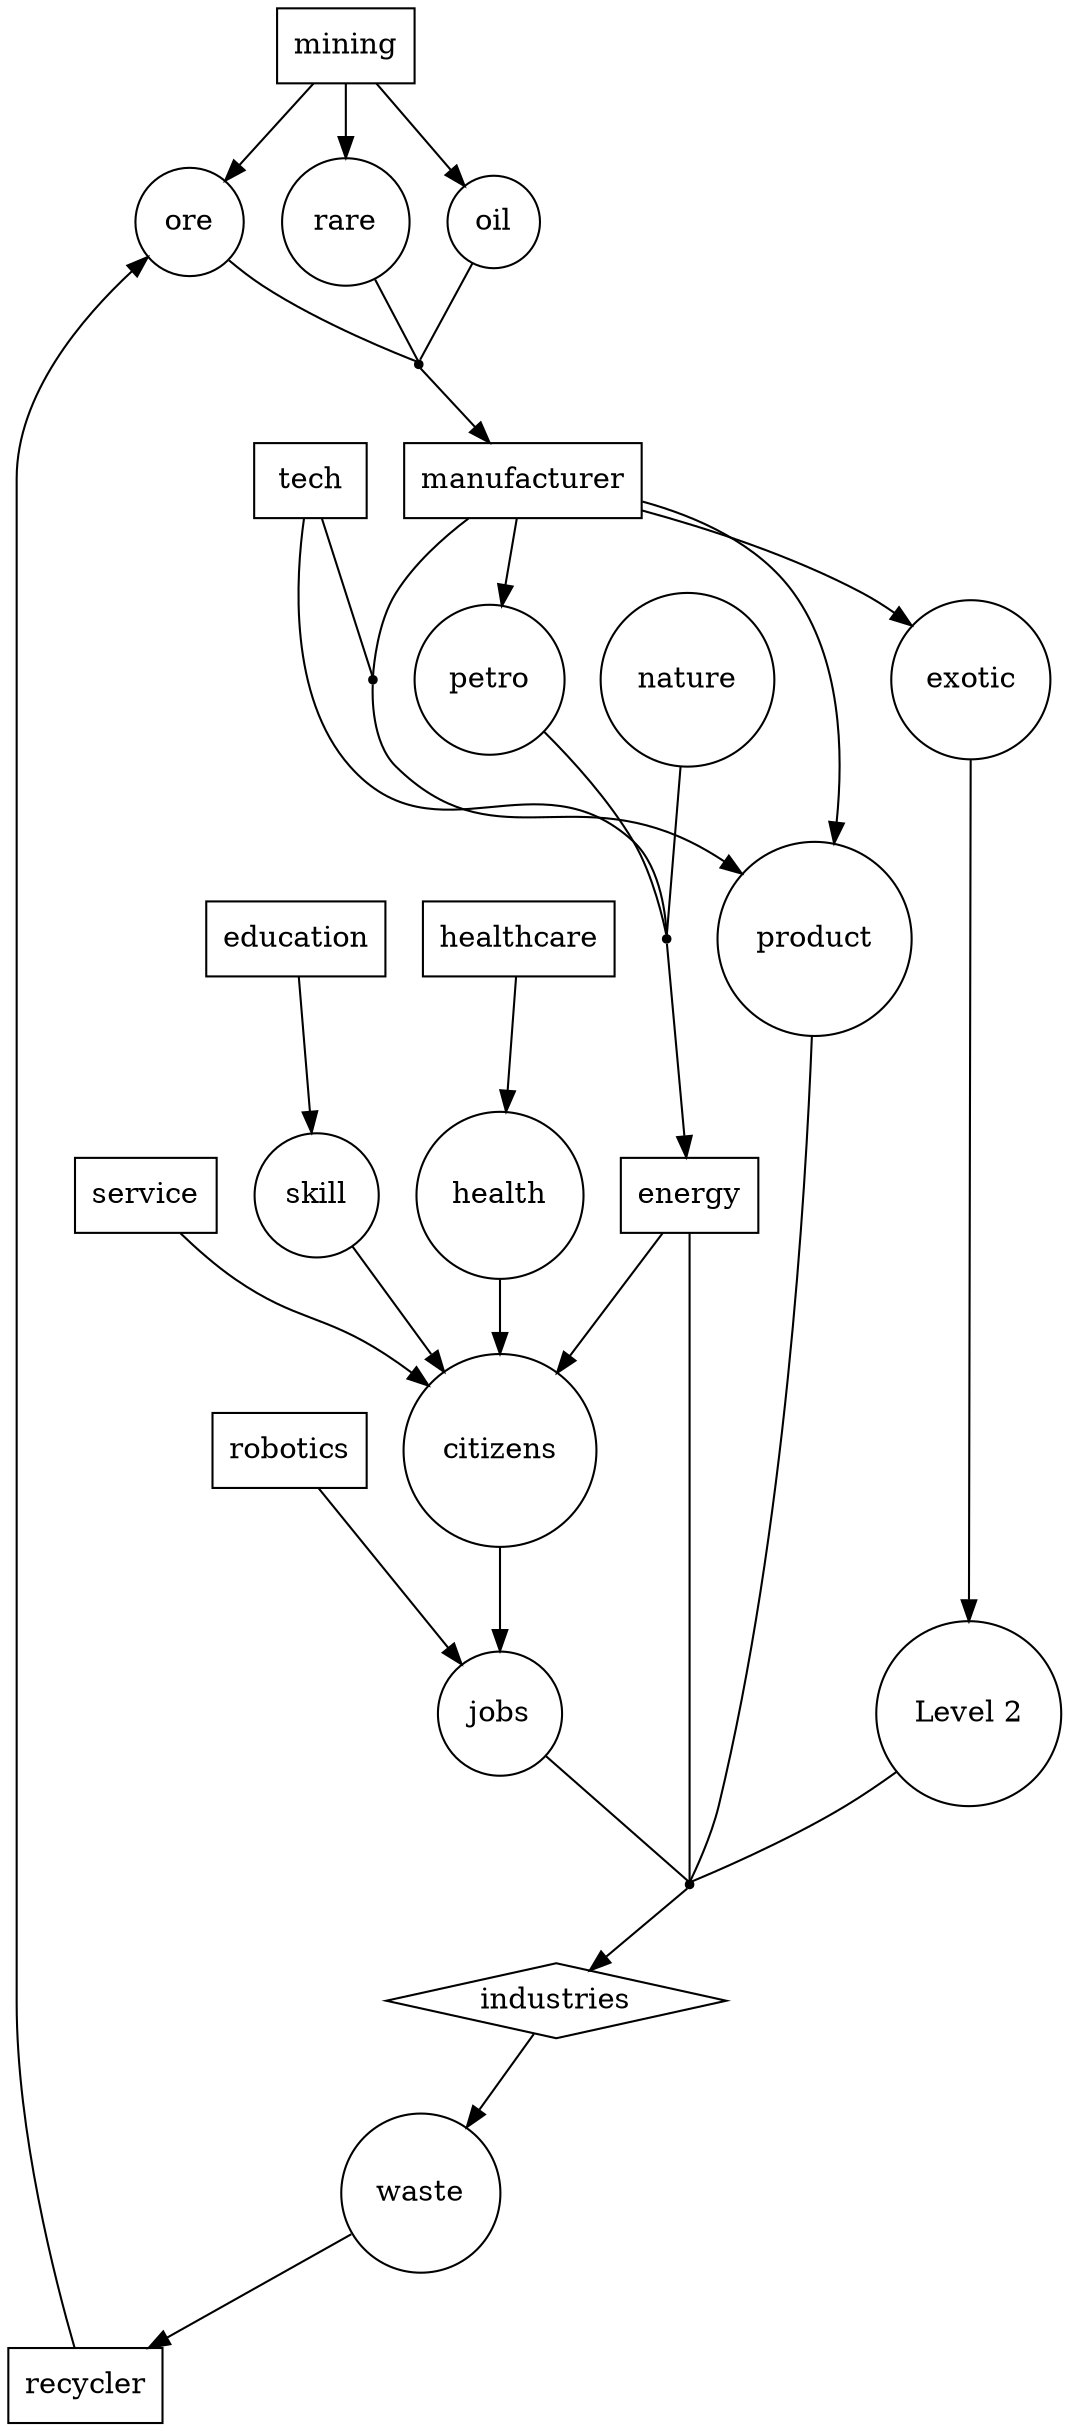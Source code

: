 digraph G {
    node [shape=box]
    mining, manufacturer, education, healthcare, energy, service, robotics, tech, recycler
    node [shape=diamond]
    industries
    node [shape=point]
    energy_, product_, ore_, ind_ 
    node [shape=circle]

    mining -> {ore, rare, oil} 
    {ore, rare, oil} -> ore_ [dir=none]
    ore_ -> manufacturer -> {petro, exotic, product}
    {petro, nature, tech} -> energy_ [dir=none]
    {tech, manufacturer} -> product_ [dir=none]
    product_ -> product
    energy_ -> energy
    education -> skill
    healthcare -> health
    {energy, service, skill, health} -> citizens
    {robotics, citizens} -> jobs
    exotic -> "Level 2"
    {product, "Level 2", energy, jobs} -> ind_ [dir=none]
    ind_ -> industries -> waste -> recycler -> ore
}